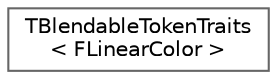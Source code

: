 digraph "Graphical Class Hierarchy"
{
 // INTERACTIVE_SVG=YES
 // LATEX_PDF_SIZE
  bgcolor="transparent";
  edge [fontname=Helvetica,fontsize=10,labelfontname=Helvetica,labelfontsize=10];
  node [fontname=Helvetica,fontsize=10,shape=box,height=0.2,width=0.4];
  rankdir="LR";
  Node0 [id="Node000000",label="TBlendableTokenTraits\l\< FLinearColor \>",height=0.2,width=0.4,color="grey40", fillcolor="white", style="filled",URL="$d2/d6b/structTBlendableTokenTraits_3_01FLinearColor_01_4.html",tooltip=" "];
}
